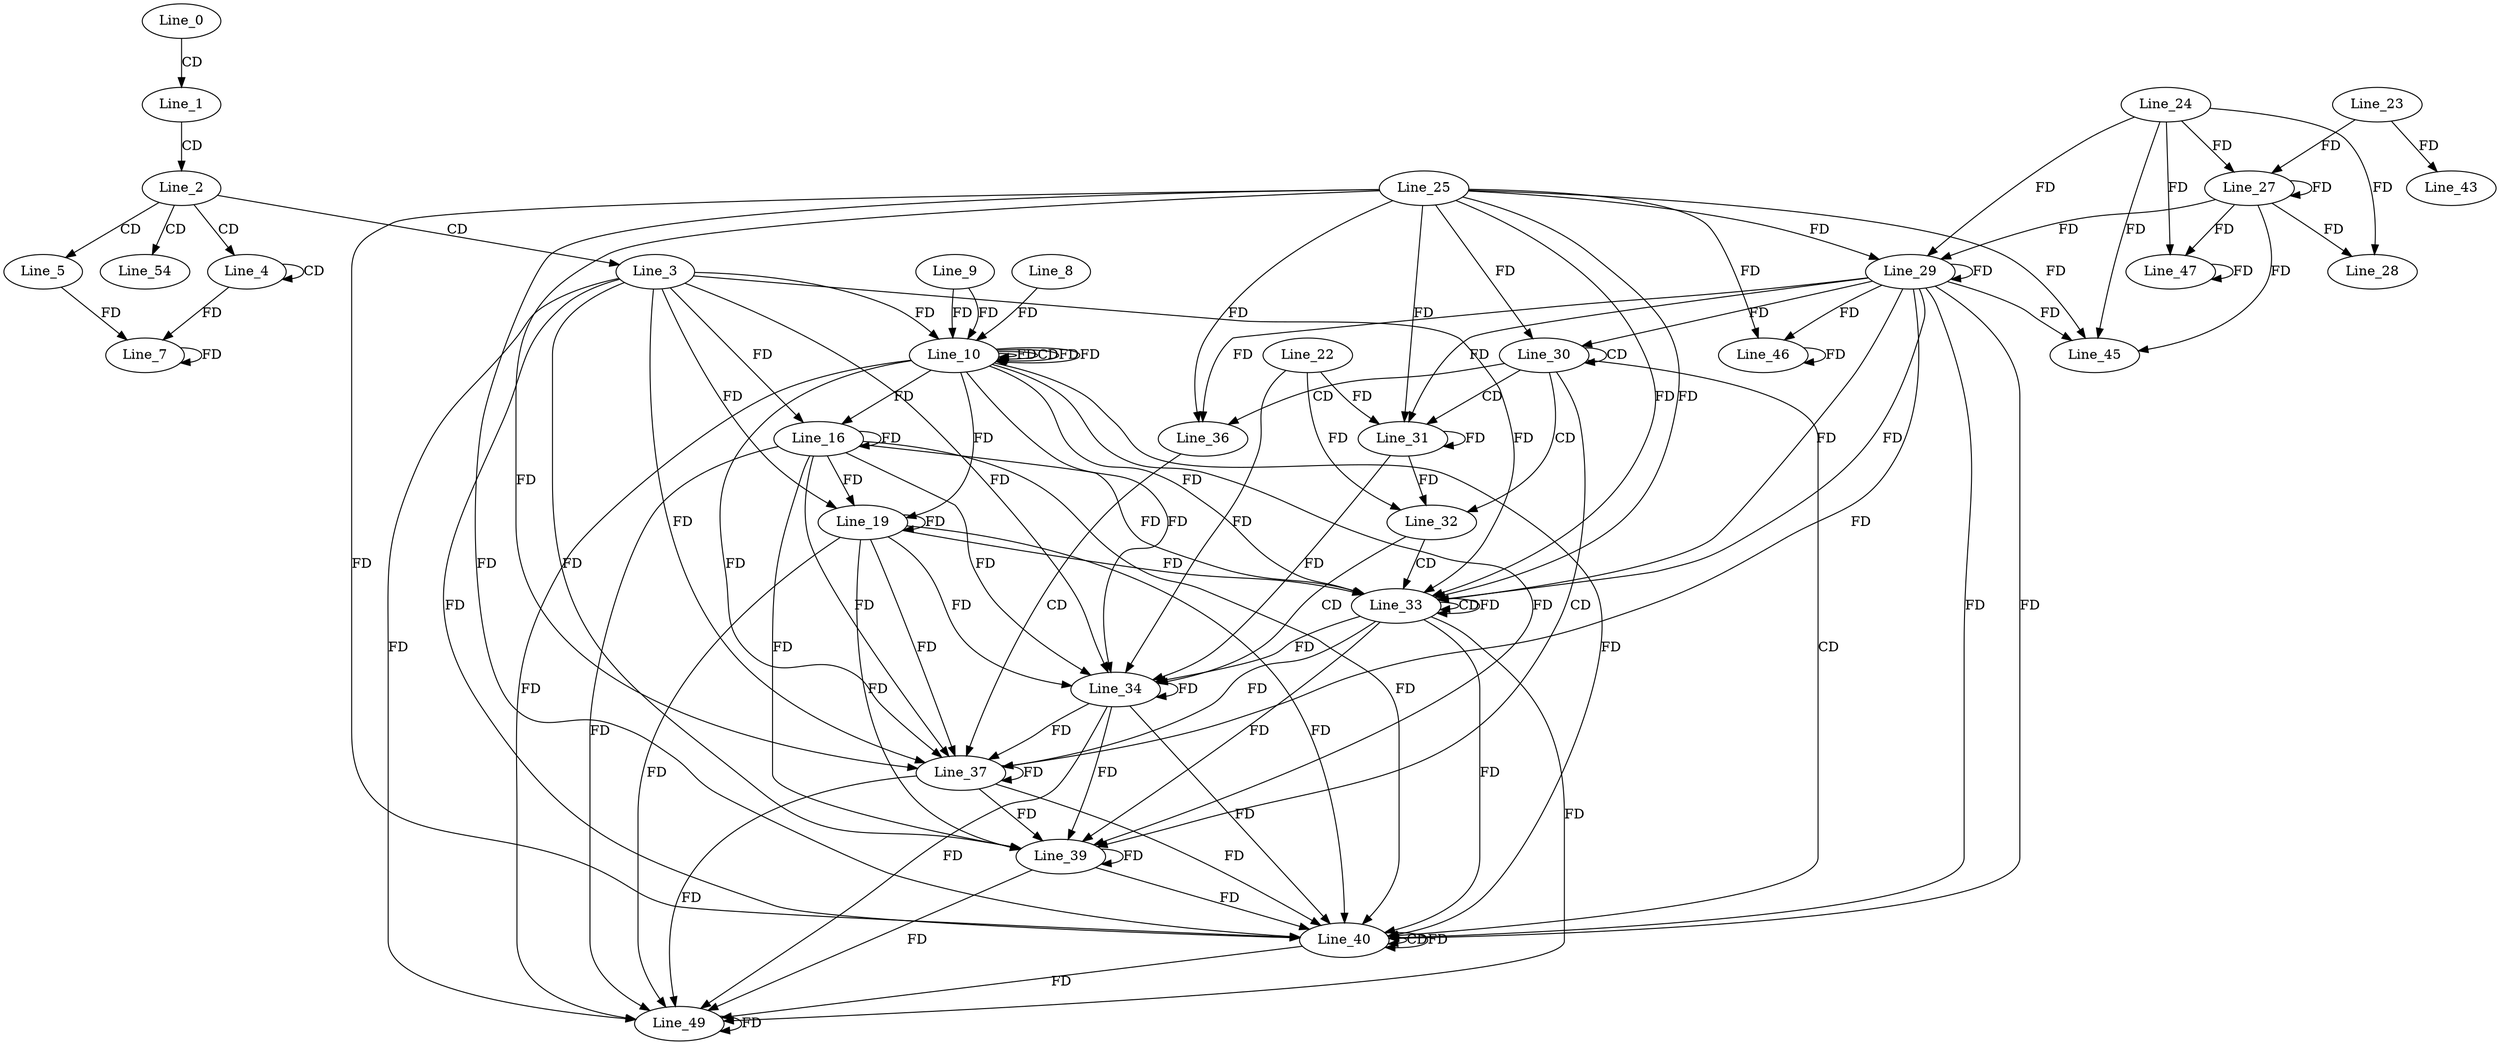 digraph G {
  Line_0;
  Line_1;
  Line_2;
  Line_3;
  Line_4;
  Line_4;
  Line_5;
  Line_7;
  Line_7;
  Line_10;
  Line_9;
  Line_10;
  Line_8;
  Line_10;
  Line_10;
  Line_16;
  Line_19;
  Line_24;
  Line_27;
  Line_27;
  Line_23;
  Line_28;
  Line_25;
  Line_29;
  Line_29;
  Line_30;
  Line_30;
  Line_31;
  Line_22;
  Line_31;
  Line_32;
  Line_33;
  Line_33;
  Line_33;
  Line_33;
  Line_34;
  Line_34;
  Line_36;
  Line_36;
  Line_37;
  Line_37;
  Line_37;
  Line_39;
  Line_40;
  Line_40;
  Line_40;
  Line_40;
  Line_40;
  Line_43;
  Line_45;
  Line_46;
  Line_47;
  Line_49;
  Line_54;
  Line_0 -> Line_1 [ label="CD" ];
  Line_1 -> Line_2 [ label="CD" ];
  Line_2 -> Line_3 [ label="CD" ];
  Line_2 -> Line_4 [ label="CD" ];
  Line_4 -> Line_4 [ label="CD" ];
  Line_2 -> Line_5 [ label="CD" ];
  Line_5 -> Line_7 [ label="FD" ];
  Line_7 -> Line_7 [ label="FD" ];
  Line_4 -> Line_7 [ label="FD" ];
  Line_10 -> Line_10 [ label="FD" ];
  Line_9 -> Line_10 [ label="FD" ];
  Line_8 -> Line_10 [ label="FD" ];
  Line_10 -> Line_10 [ label="CD" ];
  Line_10 -> Line_10 [ label="FD" ];
  Line_3 -> Line_10 [ label="FD" ];
  Line_10 -> Line_10 [ label="FD" ];
  Line_9 -> Line_10 [ label="FD" ];
  Line_10 -> Line_16 [ label="FD" ];
  Line_3 -> Line_16 [ label="FD" ];
  Line_16 -> Line_16 [ label="FD" ];
  Line_10 -> Line_19 [ label="FD" ];
  Line_3 -> Line_19 [ label="FD" ];
  Line_16 -> Line_19 [ label="FD" ];
  Line_19 -> Line_19 [ label="FD" ];
  Line_24 -> Line_27 [ label="FD" ];
  Line_27 -> Line_27 [ label="FD" ];
  Line_23 -> Line_27 [ label="FD" ];
  Line_24 -> Line_28 [ label="FD" ];
  Line_27 -> Line_28 [ label="FD" ];
  Line_25 -> Line_29 [ label="FD" ];
  Line_29 -> Line_29 [ label="FD" ];
  Line_24 -> Line_29 [ label="FD" ];
  Line_27 -> Line_29 [ label="FD" ];
  Line_30 -> Line_30 [ label="CD" ];
  Line_25 -> Line_30 [ label="FD" ];
  Line_29 -> Line_30 [ label="FD" ];
  Line_30 -> Line_31 [ label="CD" ];
  Line_31 -> Line_31 [ label="FD" ];
  Line_22 -> Line_31 [ label="FD" ];
  Line_25 -> Line_31 [ label="FD" ];
  Line_29 -> Line_31 [ label="FD" ];
  Line_30 -> Line_32 [ label="CD" ];
  Line_31 -> Line_32 [ label="FD" ];
  Line_22 -> Line_32 [ label="FD" ];
  Line_32 -> Line_33 [ label="CD" ];
  Line_25 -> Line_33 [ label="FD" ];
  Line_29 -> Line_33 [ label="FD" ];
  Line_33 -> Line_33 [ label="CD" ];
  Line_33 -> Line_33 [ label="FD" ];
  Line_10 -> Line_33 [ label="FD" ];
  Line_3 -> Line_33 [ label="FD" ];
  Line_16 -> Line_33 [ label="FD" ];
  Line_19 -> Line_33 [ label="FD" ];
  Line_25 -> Line_33 [ label="FD" ];
  Line_29 -> Line_33 [ label="FD" ];
  Line_32 -> Line_34 [ label="CD" ];
  Line_33 -> Line_34 [ label="FD" ];
  Line_34 -> Line_34 [ label="FD" ];
  Line_10 -> Line_34 [ label="FD" ];
  Line_3 -> Line_34 [ label="FD" ];
  Line_16 -> Line_34 [ label="FD" ];
  Line_19 -> Line_34 [ label="FD" ];
  Line_31 -> Line_34 [ label="FD" ];
  Line_22 -> Line_34 [ label="FD" ];
  Line_30 -> Line_36 [ label="CD" ];
  Line_25 -> Line_36 [ label="FD" ];
  Line_29 -> Line_36 [ label="FD" ];
  Line_36 -> Line_37 [ label="CD" ];
  Line_33 -> Line_37 [ label="FD" ];
  Line_34 -> Line_37 [ label="FD" ];
  Line_37 -> Line_37 [ label="FD" ];
  Line_10 -> Line_37 [ label="FD" ];
  Line_3 -> Line_37 [ label="FD" ];
  Line_16 -> Line_37 [ label="FD" ];
  Line_19 -> Line_37 [ label="FD" ];
  Line_25 -> Line_37 [ label="FD" ];
  Line_29 -> Line_37 [ label="FD" ];
  Line_30 -> Line_39 [ label="CD" ];
  Line_33 -> Line_39 [ label="FD" ];
  Line_34 -> Line_39 [ label="FD" ];
  Line_37 -> Line_39 [ label="FD" ];
  Line_39 -> Line_39 [ label="FD" ];
  Line_10 -> Line_39 [ label="FD" ];
  Line_3 -> Line_39 [ label="FD" ];
  Line_16 -> Line_39 [ label="FD" ];
  Line_19 -> Line_39 [ label="FD" ];
  Line_30 -> Line_40 [ label="CD" ];
  Line_25 -> Line_40 [ label="FD" ];
  Line_29 -> Line_40 [ label="FD" ];
  Line_40 -> Line_40 [ label="CD" ];
  Line_33 -> Line_40 [ label="FD" ];
  Line_34 -> Line_40 [ label="FD" ];
  Line_37 -> Line_40 [ label="FD" ];
  Line_39 -> Line_40 [ label="FD" ];
  Line_40 -> Line_40 [ label="FD" ];
  Line_10 -> Line_40 [ label="FD" ];
  Line_3 -> Line_40 [ label="FD" ];
  Line_16 -> Line_40 [ label="FD" ];
  Line_19 -> Line_40 [ label="FD" ];
  Line_25 -> Line_40 [ label="FD" ];
  Line_29 -> Line_40 [ label="FD" ];
  Line_23 -> Line_43 [ label="FD" ];
  Line_25 -> Line_45 [ label="FD" ];
  Line_29 -> Line_45 [ label="FD" ];
  Line_24 -> Line_45 [ label="FD" ];
  Line_27 -> Line_45 [ label="FD" ];
  Line_25 -> Line_46 [ label="FD" ];
  Line_29 -> Line_46 [ label="FD" ];
  Line_46 -> Line_46 [ label="FD" ];
  Line_24 -> Line_47 [ label="FD" ];
  Line_27 -> Line_47 [ label="FD" ];
  Line_47 -> Line_47 [ label="FD" ];
  Line_33 -> Line_49 [ label="FD" ];
  Line_34 -> Line_49 [ label="FD" ];
  Line_37 -> Line_49 [ label="FD" ];
  Line_39 -> Line_49 [ label="FD" ];
  Line_40 -> Line_49 [ label="FD" ];
  Line_10 -> Line_49 [ label="FD" ];
  Line_3 -> Line_49 [ label="FD" ];
  Line_16 -> Line_49 [ label="FD" ];
  Line_19 -> Line_49 [ label="FD" ];
  Line_49 -> Line_49 [ label="FD" ];
  Line_2 -> Line_54 [ label="CD" ];
}
